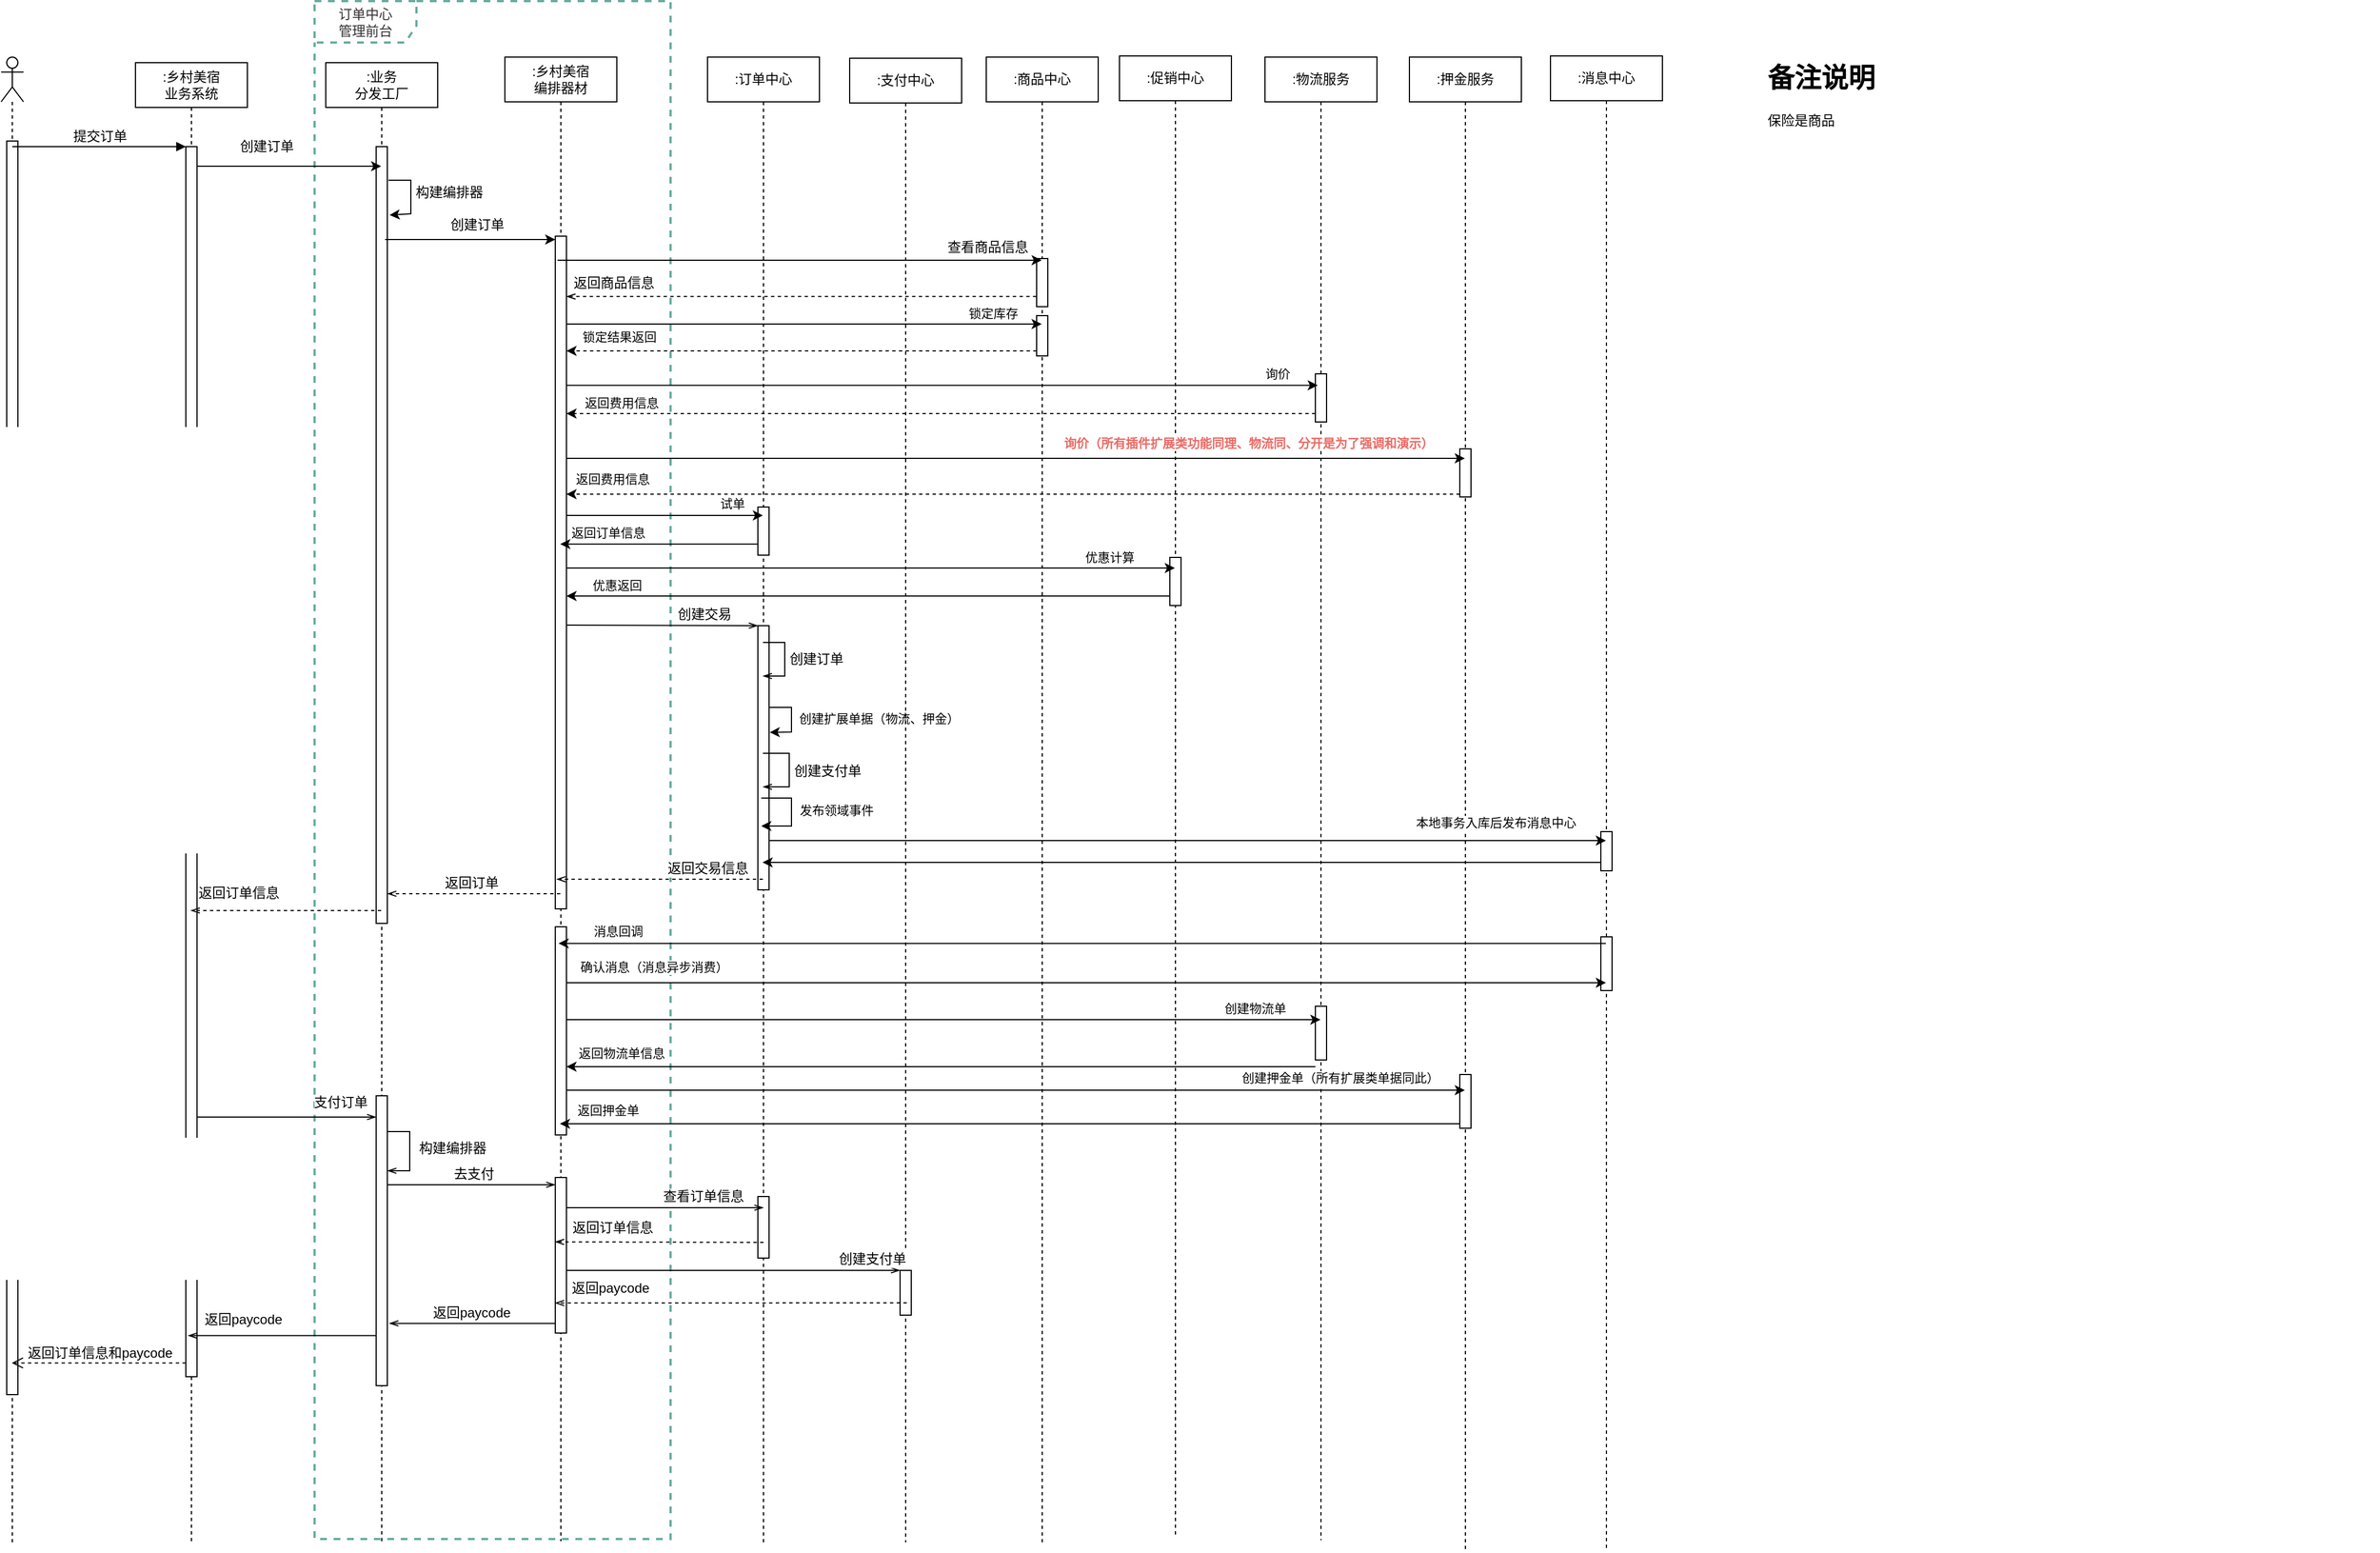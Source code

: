 <mxfile version="13.4.5" type="github" pages="2">
  <diagram id="gAt-9Gm0yhOiKPh7kjHq" name="提交订单">
    <mxGraphModel dx="1472" dy="1305" grid="0" gridSize="10" guides="1" tooltips="1" connect="1" arrows="1" fold="1" page="0" pageScale="1" pageWidth="827" pageHeight="1169" math="0" shadow="0">
      <root>
        <mxCell id="0" />
        <mxCell id="1" parent="0" />
        <mxCell id="vg4i-4gwripDsBsRWcko-1" value="订单中心&lt;br&gt;管理前台" style="shape=umlFrame;whiteSpace=wrap;html=1;labelBackgroundColor=none;fontSize=12;width=91;height=37;fontColor=#333333;swimlaneFillColor=none;strokeWidth=2;dashed=1;strokeColor=#67AB9F;" vertex="1" parent="1">
          <mxGeometry x="320" y="-10" width="318" height="1374" as="geometry" />
        </mxCell>
        <mxCell id="vg4i-4gwripDsBsRWcko-2" value="" style="shape=umlLifeline;participant=umlActor;perimeter=lifelinePerimeter;whiteSpace=wrap;html=1;container=1;collapsible=0;recursiveResize=0;verticalAlign=top;spacingTop=36;outlineConnect=0;labelBackgroundColor=none;fontSize=12;size=40;" vertex="1" parent="1">
          <mxGeometry x="40" y="40" width="20" height="1327" as="geometry" />
        </mxCell>
        <mxCell id="jK4DNSi2ChgV_M22fzrw-1" value="" style="html=1;points=[];perimeter=orthogonalPerimeter;" vertex="1" parent="vg4i-4gwripDsBsRWcko-2">
          <mxGeometry x="5" y="75" width="10" height="1120" as="geometry" />
        </mxCell>
        <mxCell id="vg4i-4gwripDsBsRWcko-3" value=":乡村美宿&lt;br&gt;业务系统" style="shape=umlLifeline;perimeter=lifelinePerimeter;whiteSpace=wrap;html=1;container=1;collapsible=0;recursiveResize=0;outlineConnect=0;labelBackgroundColor=none;fontSize=12;" vertex="1" parent="1">
          <mxGeometry x="160" y="45" width="100" height="1322" as="geometry" />
        </mxCell>
        <mxCell id="vg4i-4gwripDsBsRWcko-4" value="" style="html=1;points=[];perimeter=orthogonalPerimeter;labelBackgroundColor=none;fontSize=12;" vertex="1" parent="vg4i-4gwripDsBsRWcko-3">
          <mxGeometry x="45" y="75" width="10" height="1099" as="geometry" />
        </mxCell>
        <mxCell id="vg4i-4gwripDsBsRWcko-5" value="提交订单" style="html=1;verticalAlign=bottom;endArrow=block;entryX=0;entryY=0;strokeColor=#000000;strokeWidth=1;fontSize=12;" edge="1" parent="1" source="vg4i-4gwripDsBsRWcko-2" target="vg4i-4gwripDsBsRWcko-4">
          <mxGeometry relative="1" as="geometry">
            <mxPoint x="135" y="230" as="sourcePoint" />
          </mxGeometry>
        </mxCell>
        <mxCell id="vg4i-4gwripDsBsRWcko-6" value="返回订单信息和paycode" style="html=1;verticalAlign=bottom;endArrow=open;dashed=1;endSize=8;exitX=0;exitY=0.95;strokeColor=#000000;strokeWidth=1;fontSize=12;" edge="1" parent="1">
          <mxGeometry x="-0.01" relative="1" as="geometry">
            <mxPoint x="49.5" y="1206.7" as="targetPoint" />
            <mxPoint x="205" y="1206.7" as="sourcePoint" />
            <mxPoint as="offset" />
          </mxGeometry>
        </mxCell>
        <mxCell id="vg4i-4gwripDsBsRWcko-7" value=":业务&lt;br&gt;分发工厂" style="shape=umlLifeline;perimeter=lifelinePerimeter;whiteSpace=wrap;html=1;container=1;collapsible=0;recursiveResize=0;outlineConnect=0;labelBackgroundColor=none;fontSize=12;" vertex="1" parent="1">
          <mxGeometry x="330" y="45" width="100" height="1322" as="geometry" />
        </mxCell>
        <mxCell id="vg4i-4gwripDsBsRWcko-8" value="" style="html=1;points=[];perimeter=orthogonalPerimeter;labelBackgroundColor=none;fontSize=12;" vertex="1" parent="vg4i-4gwripDsBsRWcko-7">
          <mxGeometry x="45" y="75" width="10" height="694" as="geometry" />
        </mxCell>
        <mxCell id="vg4i-4gwripDsBsRWcko-9" value="构建编排器" style="edgeStyle=none;rounded=0;orthogonalLoop=1;jettySize=auto;html=1;strokeColor=#000000;strokeWidth=1;fontSize=12;entryX=1.103;entryY=0.175;entryDx=0;entryDy=0;entryPerimeter=0;" edge="1" parent="vg4i-4gwripDsBsRWcko-7">
          <mxGeometry x="-0.42" y="-36" relative="1" as="geometry">
            <mxPoint x="56" y="105" as="sourcePoint" />
            <mxPoint x="57.03" y="136.125" as="targetPoint" />
            <Array as="points">
              <mxPoint x="76" y="105" />
              <mxPoint x="76" y="135" />
            </Array>
            <mxPoint x="70" y="11" as="offset" />
          </mxGeometry>
        </mxCell>
        <mxCell id="vg4i-4gwripDsBsRWcko-10" value="" style="html=1;points=[];perimeter=orthogonalPerimeter;labelBackgroundColor=none;fontSize=12;" vertex="1" parent="vg4i-4gwripDsBsRWcko-7">
          <mxGeometry x="45" y="923" width="10" height="259" as="geometry" />
        </mxCell>
        <mxCell id="vg4i-4gwripDsBsRWcko-11" style="edgeStyle=none;rounded=0;orthogonalLoop=1;jettySize=auto;html=1;endArrow=openThin;endFill=0;strokeColor=#000000;strokeWidth=1;fontSize=12;" edge="1" parent="vg4i-4gwripDsBsRWcko-7">
          <mxGeometry relative="1" as="geometry">
            <mxPoint x="55" y="955" as="sourcePoint" />
            <mxPoint x="55" y="990" as="targetPoint" />
            <Array as="points">
              <mxPoint x="75" y="955" />
              <mxPoint x="75" y="990" />
            </Array>
          </mxGeometry>
        </mxCell>
        <mxCell id="vg4i-4gwripDsBsRWcko-12" value="构建编排器" style="edgeLabel;html=1;align=center;verticalAlign=middle;resizable=0;points=[];fontSize=12;" vertex="1" connectable="0" parent="vg4i-4gwripDsBsRWcko-11">
          <mxGeometry x="-0.107" y="-1" relative="1" as="geometry">
            <mxPoint x="39" y="1.67" as="offset" />
          </mxGeometry>
        </mxCell>
        <mxCell id="vg4i-4gwripDsBsRWcko-13" style="edgeStyle=none;rounded=0;orthogonalLoop=1;jettySize=auto;html=1;strokeColor=#000000;strokeWidth=1;fontSize=12;" edge="1" parent="1" target="vg4i-4gwripDsBsRWcko-7">
          <mxGeometry relative="1" as="geometry">
            <mxPoint x="215" y="137.5" as="sourcePoint" />
            <mxPoint x="392" y="138" as="targetPoint" />
          </mxGeometry>
        </mxCell>
        <mxCell id="vg4i-4gwripDsBsRWcko-14" value="创建订单" style="edgeLabel;html=1;align=center;verticalAlign=middle;resizable=0;points=[];fontSize=12;" vertex="1" connectable="0" parent="vg4i-4gwripDsBsRWcko-13">
          <mxGeometry x="-0.1" relative="1" as="geometry">
            <mxPoint x="-12.37" y="-17.5" as="offset" />
          </mxGeometry>
        </mxCell>
        <mxCell id="vg4i-4gwripDsBsRWcko-15" value=":乡村美宿&lt;br&gt;编排器材" style="shape=umlLifeline;perimeter=lifelinePerimeter;whiteSpace=wrap;html=1;container=1;collapsible=0;recursiveResize=0;outlineConnect=0;labelBackgroundColor=none;fontSize=12;" vertex="1" parent="1">
          <mxGeometry x="490" y="40" width="100" height="1326" as="geometry" />
        </mxCell>
        <mxCell id="vg4i-4gwripDsBsRWcko-16" value="" style="html=1;points=[];perimeter=orthogonalPerimeter;labelBackgroundColor=none;fontSize=12;" vertex="1" parent="vg4i-4gwripDsBsRWcko-15">
          <mxGeometry x="45" y="160" width="10" height="601" as="geometry" />
        </mxCell>
        <mxCell id="vg4i-4gwripDsBsRWcko-17" value="" style="html=1;points=[];perimeter=orthogonalPerimeter;labelBackgroundColor=none;fontSize=12;" vertex="1" parent="vg4i-4gwripDsBsRWcko-15">
          <mxGeometry x="45" y="1001" width="10" height="139" as="geometry" />
        </mxCell>
        <mxCell id="CdKLxBeLla3y-J0h16OE-45" value="" style="html=1;points=[];perimeter=orthogonalPerimeter;" vertex="1" parent="vg4i-4gwripDsBsRWcko-15">
          <mxGeometry x="45" y="777" width="10" height="186" as="geometry" />
        </mxCell>
        <mxCell id="vg4i-4gwripDsBsRWcko-18" style="edgeStyle=none;rounded=0;orthogonalLoop=1;jettySize=auto;html=1;strokeColor=#000000;strokeWidth=1;fontSize=12;" edge="1" parent="1" target="vg4i-4gwripDsBsRWcko-16">
          <mxGeometry relative="1" as="geometry">
            <mxPoint x="383" y="203" as="sourcePoint" />
            <mxPoint x="603.43" y="202.8" as="targetPoint" />
          </mxGeometry>
        </mxCell>
        <mxCell id="vg4i-4gwripDsBsRWcko-19" value="创建订单" style="edgeLabel;html=1;align=center;verticalAlign=middle;resizable=0;points=[];fontSize=12;" vertex="1" connectable="0" parent="vg4i-4gwripDsBsRWcko-18">
          <mxGeometry x="0.08" y="3" relative="1" as="geometry">
            <mxPoint y="-9.8" as="offset" />
          </mxGeometry>
        </mxCell>
        <mxCell id="vg4i-4gwripDsBsRWcko-20" value=":商品中心" style="shape=umlLifeline;perimeter=lifelinePerimeter;whiteSpace=wrap;html=1;container=1;collapsible=0;recursiveResize=0;outlineConnect=0;labelBackgroundColor=none;fontSize=12;" vertex="1" parent="1">
          <mxGeometry x="920" y="40" width="100" height="1329" as="geometry" />
        </mxCell>
        <mxCell id="vg4i-4gwripDsBsRWcko-21" value="" style="html=1;points=[];perimeter=orthogonalPerimeter;labelBackgroundColor=none;fontSize=12;" vertex="1" parent="vg4i-4gwripDsBsRWcko-20">
          <mxGeometry x="45" y="180" width="10" height="43" as="geometry" />
        </mxCell>
        <mxCell id="CdKLxBeLla3y-J0h16OE-15" value="" style="html=1;points=[];perimeter=orthogonalPerimeter;labelBackgroundColor=none;fontSize=12;" vertex="1" parent="vg4i-4gwripDsBsRWcko-20">
          <mxGeometry x="45" y="231" width="10" height="36" as="geometry" />
        </mxCell>
        <mxCell id="vg4i-4gwripDsBsRWcko-22" style="edgeStyle=none;rounded=0;orthogonalLoop=1;jettySize=auto;html=1;strokeColor=#000000;strokeWidth=1;fontSize=12;exitX=0.2;exitY=0.087;exitDx=0;exitDy=0;exitPerimeter=0;" edge="1" parent="1">
          <mxGeometry relative="1" as="geometry">
            <mxPoint x="537.0" y="221.499" as="sourcePoint" />
            <mxPoint x="969.5" y="221.499" as="targetPoint" />
          </mxGeometry>
        </mxCell>
        <mxCell id="vg4i-4gwripDsBsRWcko-23" value="查看商品信息" style="edgeLabel;html=1;align=center;verticalAlign=middle;resizable=0;points=[];fontSize=12;" vertex="1" connectable="0" parent="vg4i-4gwripDsBsRWcko-22">
          <mxGeometry x="-0.018" y="1" relative="1" as="geometry">
            <mxPoint x="171.0" y="-11" as="offset" />
          </mxGeometry>
        </mxCell>
        <mxCell id="vg4i-4gwripDsBsRWcko-24" style="edgeStyle=none;rounded=0;orthogonalLoop=1;jettySize=auto;html=1;strokeColor=#000000;strokeWidth=1;fontSize=12;endArrow=openThin;endFill=0;dashed=1;exitX=-0.027;exitY=0.789;exitDx=0;exitDy=0;exitPerimeter=0;" edge="1" parent="1" source="vg4i-4gwripDsBsRWcko-21" target="vg4i-4gwripDsBsRWcko-16">
          <mxGeometry relative="1" as="geometry">
            <mxPoint x="1021" y="250" as="sourcePoint" />
            <mxPoint x="599.667" y="255.0" as="targetPoint" />
          </mxGeometry>
        </mxCell>
        <mxCell id="vg4i-4gwripDsBsRWcko-25" value="返回商品信息" style="edgeLabel;html=1;align=center;verticalAlign=middle;resizable=0;points=[];fontSize=12;" vertex="1" connectable="0" parent="vg4i-4gwripDsBsRWcko-24">
          <mxGeometry x="-0.303" y="-1" relative="1" as="geometry">
            <mxPoint x="-231.06" y="-11.43" as="offset" />
          </mxGeometry>
        </mxCell>
        <mxCell id="vg4i-4gwripDsBsRWcko-26" value=":订单中心" style="shape=umlLifeline;perimeter=lifelinePerimeter;whiteSpace=wrap;html=1;container=1;collapsible=0;recursiveResize=0;outlineConnect=0;labelBackgroundColor=none;fontSize=12;" vertex="1" parent="1">
          <mxGeometry x="671" y="40" width="100" height="1329" as="geometry" />
        </mxCell>
        <mxCell id="vg4i-4gwripDsBsRWcko-27" value="" style="html=1;points=[];perimeter=orthogonalPerimeter;labelBackgroundColor=none;fontSize=12;" vertex="1" parent="vg4i-4gwripDsBsRWcko-26">
          <mxGeometry x="45" y="508" width="10" height="236" as="geometry" />
        </mxCell>
        <mxCell id="vg4i-4gwripDsBsRWcko-28" value="" style="html=1;points=[];perimeter=orthogonalPerimeter;labelBackgroundColor=none;fontSize=12;" vertex="1" parent="vg4i-4gwripDsBsRWcko-26">
          <mxGeometry x="45" y="1018" width="10" height="55" as="geometry" />
        </mxCell>
        <mxCell id="CdKLxBeLla3y-J0h16OE-3" value="" style="html=1;points=[];perimeter=orthogonalPerimeter;labelBackgroundColor=none;fontSize=12;" vertex="1" parent="vg4i-4gwripDsBsRWcko-26">
          <mxGeometry x="45" y="402" width="10" height="43" as="geometry" />
        </mxCell>
        <mxCell id="CdKLxBeLla3y-J0h16OE-30" style="edgeStyle=none;rounded=0;orthogonalLoop=1;jettySize=auto;html=1;entryX=1.056;entryY=0.474;entryDx=0;entryDy=0;entryPerimeter=0;" edge="1" parent="vg4i-4gwripDsBsRWcko-26">
          <mxGeometry relative="1" as="geometry">
            <mxPoint x="55" y="581" as="sourcePoint" />
            <mxPoint x="55.56" y="603.28" as="targetPoint" />
            <Array as="points">
              <mxPoint x="75" y="581" />
              <mxPoint x="75" y="603" />
            </Array>
          </mxGeometry>
        </mxCell>
        <mxCell id="CdKLxBeLla3y-J0h16OE-31" value="创建扩展单据（物流、押金）" style="edgeLabel;html=1;align=center;verticalAlign=middle;resizable=0;points=[];" vertex="1" connectable="0" parent="CdKLxBeLla3y-J0h16OE-30">
          <mxGeometry x="-0.467" y="-12" relative="1" as="geometry">
            <mxPoint x="81" y="-2" as="offset" />
          </mxGeometry>
        </mxCell>
        <mxCell id="CdKLxBeLla3y-J0h16OE-37" style="edgeStyle=none;rounded=0;orthogonalLoop=1;jettySize=auto;html=1;" edge="1" parent="vg4i-4gwripDsBsRWcko-26">
          <mxGeometry relative="1" as="geometry">
            <mxPoint x="48" y="662" as="sourcePoint" />
            <mxPoint x="48" y="687" as="targetPoint" />
            <Array as="points">
              <mxPoint x="75" y="662" />
              <mxPoint x="75" y="687" />
            </Array>
          </mxGeometry>
        </mxCell>
        <mxCell id="CdKLxBeLla3y-J0h16OE-38" value="发布领域事件" style="edgeLabel;html=1;align=center;verticalAlign=middle;resizable=0;points=[];" vertex="1" connectable="0" parent="CdKLxBeLla3y-J0h16OE-37">
          <mxGeometry x="-0.317" y="-11" relative="1" as="geometry">
            <mxPoint x="51" y="10.33" as="offset" />
          </mxGeometry>
        </mxCell>
        <mxCell id="vg4i-4gwripDsBsRWcko-29" style="edgeStyle=none;rounded=0;orthogonalLoop=1;jettySize=auto;html=1;endArrow=openThin;endFill=0;strokeColor=#000000;strokeWidth=1;fontSize=12;exitX=1.046;exitY=0.344;exitDx=0;exitDy=0;exitPerimeter=0;" edge="1" parent="1" target="vg4i-4gwripDsBsRWcko-27">
          <mxGeometry relative="1" as="geometry">
            <mxPoint x="545.46" y="547.44" as="sourcePoint" />
            <mxPoint x="722" y="558" as="targetPoint" />
          </mxGeometry>
        </mxCell>
        <mxCell id="vg4i-4gwripDsBsRWcko-30" value="创建交易" style="edgeLabel;html=1;align=center;verticalAlign=middle;resizable=0;points=[];fontSize=12;" vertex="1" connectable="0" parent="vg4i-4gwripDsBsRWcko-29">
          <mxGeometry x="0.43" relative="1" as="geometry">
            <mxPoint y="-10.44" as="offset" />
          </mxGeometry>
        </mxCell>
        <mxCell id="vg4i-4gwripDsBsRWcko-31" style="edgeStyle=none;rounded=0;orthogonalLoop=1;jettySize=auto;html=1;endArrow=openThin;endFill=0;strokeColor=#000000;strokeWidth=1;fontSize=12;" edge="1" parent="1">
          <mxGeometry relative="1" as="geometry">
            <mxPoint x="720.5" y="563" as="sourcePoint" />
            <mxPoint x="720.5" y="593" as="targetPoint" />
            <Array as="points">
              <mxPoint x="740" y="563" />
              <mxPoint x="740" y="593" />
            </Array>
          </mxGeometry>
        </mxCell>
        <mxCell id="vg4i-4gwripDsBsRWcko-32" value="创建订单" style="edgeLabel;html=1;align=center;verticalAlign=middle;resizable=0;points=[];fontSize=12;" vertex="1" connectable="0" parent="vg4i-4gwripDsBsRWcko-31">
          <mxGeometry x="-0.393" y="2" relative="1" as="geometry">
            <mxPoint x="26.0" y="13.5" as="offset" />
          </mxGeometry>
        </mxCell>
        <mxCell id="vg4i-4gwripDsBsRWcko-33" style="edgeStyle=none;rounded=0;orthogonalLoop=1;jettySize=auto;html=1;endArrow=openThin;endFill=0;strokeColor=#000000;strokeWidth=1;fontSize=12;" edge="1" parent="1">
          <mxGeometry relative="1" as="geometry">
            <mxPoint x="720.5" y="662" as="sourcePoint" />
            <mxPoint x="720.5" y="692" as="targetPoint" />
            <Array as="points">
              <mxPoint x="744" y="662" />
              <mxPoint x="744" y="692" />
            </Array>
          </mxGeometry>
        </mxCell>
        <mxCell id="vg4i-4gwripDsBsRWcko-34" value="创建支付单" style="edgeLabel;html=1;align=center;verticalAlign=middle;resizable=0;points=[];fontSize=12;" vertex="1" connectable="0" parent="vg4i-4gwripDsBsRWcko-33">
          <mxGeometry x="-0.393" y="2" relative="1" as="geometry">
            <mxPoint x="32" y="15.83" as="offset" />
          </mxGeometry>
        </mxCell>
        <mxCell id="vg4i-4gwripDsBsRWcko-35" style="edgeStyle=none;rounded=0;orthogonalLoop=1;jettySize=auto;html=1;endArrow=openThin;endFill=0;strokeColor=#000000;strokeWidth=1;fontSize=12;dashed=1;entryX=0.122;entryY=0.829;entryDx=0;entryDy=0;entryPerimeter=0;" edge="1" parent="1">
          <mxGeometry relative="1" as="geometry">
            <mxPoint x="720.5" y="774.54" as="sourcePoint" />
            <mxPoint x="536.22" y="774.54" as="targetPoint" />
          </mxGeometry>
        </mxCell>
        <mxCell id="vg4i-4gwripDsBsRWcko-36" value="返回交易信息" style="edgeLabel;html=1;align=center;verticalAlign=middle;resizable=0;points=[];fontSize=12;" vertex="1" connectable="0" parent="vg4i-4gwripDsBsRWcko-35">
          <mxGeometry x="-0.458" y="-1" relative="1" as="geometry">
            <mxPoint y="-9" as="offset" />
          </mxGeometry>
        </mxCell>
        <mxCell id="vg4i-4gwripDsBsRWcko-37" style="edgeStyle=none;rounded=0;orthogonalLoop=1;jettySize=auto;html=1;dashed=1;endArrow=openThin;endFill=0;strokeColor=#000000;strokeWidth=1;fontSize=12;" edge="1" parent="1">
          <mxGeometry relative="1" as="geometry">
            <mxPoint x="539.5" y="787.5" as="sourcePoint" />
            <mxPoint x="385" y="787.5" as="targetPoint" />
          </mxGeometry>
        </mxCell>
        <mxCell id="vg4i-4gwripDsBsRWcko-38" value="返回订单" style="edgeLabel;html=1;align=center;verticalAlign=middle;resizable=0;points=[];fontSize=12;" vertex="1" connectable="0" parent="vg4i-4gwripDsBsRWcko-37">
          <mxGeometry x="-0.145" y="-2" relative="1" as="geometry">
            <mxPoint x="-13.46" y="-8" as="offset" />
          </mxGeometry>
        </mxCell>
        <mxCell id="vg4i-4gwripDsBsRWcko-39" style="edgeStyle=none;rounded=0;orthogonalLoop=1;jettySize=auto;html=1;dashed=1;endArrow=openThin;endFill=0;strokeColor=#000000;strokeWidth=1;fontSize=12;" edge="1" parent="1">
          <mxGeometry relative="1" as="geometry">
            <mxPoint x="379.5" y="802.5" as="sourcePoint" />
            <mxPoint x="209.447" y="802.5" as="targetPoint" />
          </mxGeometry>
        </mxCell>
        <mxCell id="vg4i-4gwripDsBsRWcko-40" value="返回订单信息" style="edgeLabel;html=1;align=center;verticalAlign=middle;resizable=0;points=[];fontSize=12;" vertex="1" connectable="0" parent="vg4i-4gwripDsBsRWcko-39">
          <mxGeometry x="0.022" y="-1" relative="1" as="geometry">
            <mxPoint x="-41" y="-14.5" as="offset" />
          </mxGeometry>
        </mxCell>
        <mxCell id="vg4i-4gwripDsBsRWcko-41" style="edgeStyle=none;rounded=0;orthogonalLoop=1;jettySize=auto;html=1;endArrow=openThin;endFill=0;strokeColor=#000000;strokeWidth=1;fontSize=12;" edge="1" parent="1" target="vg4i-4gwripDsBsRWcko-10">
          <mxGeometry relative="1" as="geometry">
            <mxPoint x="215" y="987.0" as="sourcePoint" />
            <mxPoint x="410" y="987" as="targetPoint" />
          </mxGeometry>
        </mxCell>
        <mxCell id="vg4i-4gwripDsBsRWcko-42" value="支付订单" style="edgeLabel;html=1;align=center;verticalAlign=middle;resizable=0;points=[];fontSize=12;" vertex="1" connectable="0" parent="vg4i-4gwripDsBsRWcko-41">
          <mxGeometry x="-0.17" y="3" relative="1" as="geometry">
            <mxPoint x="61.33" y="-10" as="offset" />
          </mxGeometry>
        </mxCell>
        <mxCell id="vg4i-4gwripDsBsRWcko-43" value="去支付" style="edgeStyle=none;rounded=0;orthogonalLoop=1;jettySize=auto;html=1;endArrow=openThin;endFill=0;strokeColor=#000000;strokeWidth=1;fontSize=12;" edge="1" parent="1">
          <mxGeometry x="0.028" y="10" relative="1" as="geometry">
            <mxPoint x="385" y="1047.5" as="sourcePoint" />
            <mxPoint x="535" y="1047.5" as="targetPoint" />
            <mxPoint as="offset" />
          </mxGeometry>
        </mxCell>
        <mxCell id="vg4i-4gwripDsBsRWcko-44" style="edgeStyle=none;rounded=0;orthogonalLoop=1;jettySize=auto;html=1;endArrow=openThin;endFill=0;strokeColor=#000000;strokeWidth=1;fontSize=12;" edge="1" parent="1" source="vg4i-4gwripDsBsRWcko-17">
          <mxGeometry relative="1" as="geometry">
            <mxPoint x="615" y="1068.04" as="sourcePoint" />
            <mxPoint x="721" y="1068" as="targetPoint" />
          </mxGeometry>
        </mxCell>
        <mxCell id="vg4i-4gwripDsBsRWcko-45" value="查看订单信息" style="edgeLabel;html=1;align=center;verticalAlign=middle;resizable=0;points=[];fontSize=12;" vertex="1" connectable="0" parent="vg4i-4gwripDsBsRWcko-44">
          <mxGeometry x="0.142" y="1" relative="1" as="geometry">
            <mxPoint x="21" y="-9" as="offset" />
          </mxGeometry>
        </mxCell>
        <mxCell id="vg4i-4gwripDsBsRWcko-46" style="edgeStyle=none;rounded=0;orthogonalLoop=1;jettySize=auto;html=1;endArrow=openThin;endFill=0;strokeColor=#000000;strokeWidth=1;fontSize=12;dashed=1;entryX=-0.02;entryY=0.414;entryDx=0;entryDy=0;entryPerimeter=0;" edge="1" parent="1" target="vg4i-4gwripDsBsRWcko-17">
          <mxGeometry relative="1" as="geometry">
            <mxPoint x="721" y="1099" as="sourcePoint" />
            <mxPoint x="615" y="1095.5" as="targetPoint" />
          </mxGeometry>
        </mxCell>
        <mxCell id="vg4i-4gwripDsBsRWcko-47" value="返回订单信息" style="edgeLabel;html=1;align=center;verticalAlign=middle;resizable=0;points=[];fontSize=12;" vertex="1" connectable="0" parent="vg4i-4gwripDsBsRWcko-46">
          <mxGeometry x="-0.423" y="-3" relative="1" as="geometry">
            <mxPoint x="-81.67" y="-10.37" as="offset" />
          </mxGeometry>
        </mxCell>
        <mxCell id="vg4i-4gwripDsBsRWcko-48" value=":支付中心" style="shape=umlLifeline;perimeter=lifelinePerimeter;whiteSpace=wrap;html=1;container=1;collapsible=0;recursiveResize=0;outlineConnect=0;labelBackgroundColor=none;fontSize=12;" vertex="1" parent="1">
          <mxGeometry x="798" y="41" width="100" height="1326" as="geometry" />
        </mxCell>
        <mxCell id="vg4i-4gwripDsBsRWcko-49" value="" style="html=1;points=[];perimeter=orthogonalPerimeter;labelBackgroundColor=none;fontSize=12;" vertex="1" parent="vg4i-4gwripDsBsRWcko-48">
          <mxGeometry x="45" y="1083" width="10" height="40" as="geometry" />
        </mxCell>
        <mxCell id="vg4i-4gwripDsBsRWcko-50" style="edgeStyle=none;rounded=0;orthogonalLoop=1;jettySize=auto;html=1;endArrow=openThin;endFill=0;strokeColor=#000000;strokeWidth=1;fontSize=12;" edge="1" parent="1" source="vg4i-4gwripDsBsRWcko-17" target="vg4i-4gwripDsBsRWcko-49">
          <mxGeometry relative="1" as="geometry">
            <mxPoint x="615" y="1123.64" as="sourcePoint" />
            <mxPoint x="1211.91" y="1123.64" as="targetPoint" />
          </mxGeometry>
        </mxCell>
        <mxCell id="vg4i-4gwripDsBsRWcko-51" value="创建支付单" style="edgeLabel;html=1;align=center;verticalAlign=middle;resizable=0;points=[];fontSize=12;" vertex="1" connectable="0" parent="vg4i-4gwripDsBsRWcko-50">
          <mxGeometry x="0.799" relative="1" as="geometry">
            <mxPoint x="5" y="-10.5" as="offset" />
          </mxGeometry>
        </mxCell>
        <mxCell id="vg4i-4gwripDsBsRWcko-52" style="edgeStyle=none;rounded=0;orthogonalLoop=1;jettySize=auto;html=1;dashed=1;endArrow=openThin;endFill=0;strokeColor=#000000;strokeWidth=1;fontSize=12;entryX=-0.02;entryY=0.807;entryDx=0;entryDy=0;entryPerimeter=0;" edge="1" parent="1" target="vg4i-4gwripDsBsRWcko-17">
          <mxGeometry relative="1" as="geometry">
            <mxPoint x="849" y="1153" as="sourcePoint" />
            <mxPoint x="616" y="1151" as="targetPoint" />
          </mxGeometry>
        </mxCell>
        <mxCell id="vg4i-4gwripDsBsRWcko-53" value="返回paycode" style="edgeLabel;html=1;align=center;verticalAlign=middle;resizable=0;points=[];fontSize=12;" vertex="1" connectable="0" parent="vg4i-4gwripDsBsRWcko-52">
          <mxGeometry x="-0.741" relative="1" as="geometry">
            <mxPoint x="-224.67" y="-13.02" as="offset" />
          </mxGeometry>
        </mxCell>
        <mxCell id="vg4i-4gwripDsBsRWcko-54" value="返回paycode" style="edgeStyle=none;rounded=0;orthogonalLoop=1;jettySize=auto;html=1;entryX=1.173;entryY=0.785;entryDx=0;entryDy=0;entryPerimeter=0;endArrow=openThin;endFill=0;strokeColor=#000000;strokeWidth=1;fontSize=12;" edge="1" parent="1" source="vg4i-4gwripDsBsRWcko-17" target="vg4i-4gwripDsBsRWcko-10">
          <mxGeometry x="0.009" y="-9" relative="1" as="geometry">
            <mxPoint as="offset" />
          </mxGeometry>
        </mxCell>
        <mxCell id="vg4i-4gwripDsBsRWcko-55" style="edgeStyle=none;rounded=0;orthogonalLoop=1;jettySize=auto;html=1;entryX=0.201;entryY=0.845;entryDx=0;entryDy=0;entryPerimeter=0;endArrow=openThin;endFill=0;strokeColor=#000000;strokeWidth=1;fontSize=12;" edge="1" parent="1">
          <mxGeometry relative="1" as="geometry">
            <mxPoint x="375" y="1182.27" as="sourcePoint" />
            <mxPoint x="207.01" y="1182.27" as="targetPoint" />
          </mxGeometry>
        </mxCell>
        <mxCell id="vg4i-4gwripDsBsRWcko-56" value="返回paycode" style="edgeLabel;html=1;align=center;verticalAlign=middle;resizable=0;points=[];fontSize=12;" vertex="1" connectable="0" parent="vg4i-4gwripDsBsRWcko-55">
          <mxGeometry x="0.505" y="-2" relative="1" as="geometry">
            <mxPoint x="7" y="-12.27" as="offset" />
          </mxGeometry>
        </mxCell>
        <mxCell id="CdKLxBeLla3y-J0h16OE-1" value=":促销中心" style="shape=umlLifeline;perimeter=lifelinePerimeter;whiteSpace=wrap;html=1;container=1;collapsible=0;recursiveResize=0;outlineConnect=0;labelBackgroundColor=none;fontSize=12;" vertex="1" parent="1">
          <mxGeometry x="1039" y="39" width="100" height="1322" as="geometry" />
        </mxCell>
        <mxCell id="CdKLxBeLla3y-J0h16OE-2" value="" style="html=1;points=[];perimeter=orthogonalPerimeter;labelBackgroundColor=none;fontSize=12;" vertex="1" parent="CdKLxBeLla3y-J0h16OE-1">
          <mxGeometry x="45" y="448" width="10" height="43" as="geometry" />
        </mxCell>
        <mxCell id="CdKLxBeLla3y-J0h16OE-4" style="edgeStyle=none;rounded=0;orthogonalLoop=1;jettySize=auto;html=1;" edge="1" parent="1">
          <mxGeometry relative="1" as="geometry">
            <mxPoint x="545" y="449.5" as="sourcePoint" />
            <mxPoint x="720.5" y="449.5" as="targetPoint" />
          </mxGeometry>
        </mxCell>
        <mxCell id="CdKLxBeLla3y-J0h16OE-6" value="试单" style="edgeLabel;html=1;align=center;verticalAlign=middle;resizable=0;points=[];" vertex="1" connectable="0" parent="CdKLxBeLla3y-J0h16OE-4">
          <mxGeometry x="0.099" y="3" relative="1" as="geometry">
            <mxPoint x="51" y="-7.5" as="offset" />
          </mxGeometry>
        </mxCell>
        <mxCell id="CdKLxBeLla3y-J0h16OE-5" style="edgeStyle=none;rounded=0;orthogonalLoop=1;jettySize=auto;html=1;entryX=0.446;entryY=0.306;entryDx=0;entryDy=0;entryPerimeter=0;" edge="1" parent="1">
          <mxGeometry relative="1" as="geometry">
            <mxPoint x="716" y="475.122" as="sourcePoint" />
            <mxPoint x="539.46" y="475.122" as="targetPoint" />
          </mxGeometry>
        </mxCell>
        <mxCell id="CdKLxBeLla3y-J0h16OE-7" value="返回订单信息" style="edgeLabel;html=1;align=center;verticalAlign=middle;resizable=0;points=[];" vertex="1" connectable="0" parent="CdKLxBeLla3y-J0h16OE-5">
          <mxGeometry x="0.513" y="-1" relative="1" as="geometry">
            <mxPoint x="-1" y="-9.12" as="offset" />
          </mxGeometry>
        </mxCell>
        <mxCell id="CdKLxBeLla3y-J0h16OE-8" style="edgeStyle=none;rounded=0;orthogonalLoop=1;jettySize=auto;html=1;" edge="1" parent="1">
          <mxGeometry relative="1" as="geometry">
            <mxPoint x="545" y="496.5" as="sourcePoint" />
            <mxPoint x="1088.5" y="496.5" as="targetPoint" />
          </mxGeometry>
        </mxCell>
        <mxCell id="CdKLxBeLla3y-J0h16OE-9" value="优惠计算" style="edgeLabel;html=1;align=center;verticalAlign=middle;resizable=0;points=[];" vertex="1" connectable="0" parent="CdKLxBeLla3y-J0h16OE-8">
          <mxGeometry x="0.677" y="3" relative="1" as="geometry">
            <mxPoint x="29" y="-6.5" as="offset" />
          </mxGeometry>
        </mxCell>
        <mxCell id="CdKLxBeLla3y-J0h16OE-10" style="edgeStyle=none;rounded=0;orthogonalLoop=1;jettySize=auto;html=1;" edge="1" parent="1">
          <mxGeometry relative="1" as="geometry">
            <mxPoint x="1084" y="521.5" as="sourcePoint" />
            <mxPoint x="545" y="521.5" as="targetPoint" />
          </mxGeometry>
        </mxCell>
        <mxCell id="CdKLxBeLla3y-J0h16OE-11" value="优惠返回" style="edgeLabel;html=1;align=center;verticalAlign=middle;resizable=0;points=[];" vertex="1" connectable="0" parent="CdKLxBeLla3y-J0h16OE-10">
          <mxGeometry x="0.829" y="-3" relative="1" as="geometry">
            <mxPoint x="-1" y="-7" as="offset" />
          </mxGeometry>
        </mxCell>
        <mxCell id="CdKLxBeLla3y-J0h16OE-16" style="edgeStyle=none;rounded=0;orthogonalLoop=1;jettySize=auto;html=1;" edge="1" parent="1">
          <mxGeometry relative="1" as="geometry">
            <mxPoint x="545" y="278.5" as="sourcePoint" />
            <mxPoint x="969.5" y="278.5" as="targetPoint" />
          </mxGeometry>
        </mxCell>
        <mxCell id="CdKLxBeLla3y-J0h16OE-17" value="锁定库存" style="edgeLabel;html=1;align=center;verticalAlign=middle;resizable=0;points=[];" vertex="1" connectable="0" parent="CdKLxBeLla3y-J0h16OE-16">
          <mxGeometry x="0.786" y="2" relative="1" as="geometry">
            <mxPoint x="2.14" y="-7.5" as="offset" />
          </mxGeometry>
        </mxCell>
        <mxCell id="CdKLxBeLla3y-J0h16OE-18" style="edgeStyle=none;rounded=0;orthogonalLoop=1;jettySize=auto;html=1;dashed=1;" edge="1" parent="1">
          <mxGeometry relative="1" as="geometry">
            <mxPoint x="965" y="302.5" as="sourcePoint" />
            <mxPoint x="545" y="302.5" as="targetPoint" />
          </mxGeometry>
        </mxCell>
        <mxCell id="CdKLxBeLla3y-J0h16OE-19" value="锁定结果返回" style="edgeLabel;html=1;align=center;verticalAlign=middle;resizable=0;points=[];" vertex="1" connectable="0" parent="CdKLxBeLla3y-J0h16OE-18">
          <mxGeometry x="0.868" y="-2" relative="1" as="geometry">
            <mxPoint x="19.57" y="-10.5" as="offset" />
          </mxGeometry>
        </mxCell>
        <mxCell id="CdKLxBeLla3y-J0h16OE-20" value=":物流服务" style="shape=umlLifeline;perimeter=lifelinePerimeter;whiteSpace=wrap;html=1;container=1;collapsible=0;recursiveResize=0;outlineConnect=0;labelBackgroundColor=none;fontSize=12;" vertex="1" parent="1">
          <mxGeometry x="1169" y="40" width="100" height="1325" as="geometry" />
        </mxCell>
        <mxCell id="CdKLxBeLla3y-J0h16OE-21" value="" style="html=1;points=[];perimeter=orthogonalPerimeter;labelBackgroundColor=none;fontSize=12;" vertex="1" parent="CdKLxBeLla3y-J0h16OE-20">
          <mxGeometry x="45" y="283" width="10" height="43" as="geometry" />
        </mxCell>
        <mxCell id="CdKLxBeLla3y-J0h16OE-50" value="" style="html=1;points=[];perimeter=orthogonalPerimeter;labelBackgroundColor=none;fontSize=12;" vertex="1" parent="CdKLxBeLla3y-J0h16OE-20">
          <mxGeometry x="45" y="848" width="10" height="48" as="geometry" />
        </mxCell>
        <mxCell id="CdKLxBeLla3y-J0h16OE-22" value=":押金服务" style="shape=umlLifeline;perimeter=lifelinePerimeter;whiteSpace=wrap;html=1;container=1;collapsible=0;recursiveResize=0;outlineConnect=0;labelBackgroundColor=none;fontSize=12;" vertex="1" parent="1">
          <mxGeometry x="1298" y="40" width="100" height="1335" as="geometry" />
        </mxCell>
        <mxCell id="CdKLxBeLla3y-J0h16OE-23" value="" style="html=1;points=[];perimeter=orthogonalPerimeter;labelBackgroundColor=none;fontSize=12;" vertex="1" parent="CdKLxBeLla3y-J0h16OE-22">
          <mxGeometry x="45" y="350" width="10" height="43" as="geometry" />
        </mxCell>
        <mxCell id="CdKLxBeLla3y-J0h16OE-58" value="" style="html=1;points=[];perimeter=orthogonalPerimeter;labelBackgroundColor=none;fontSize=12;" vertex="1" parent="CdKLxBeLla3y-J0h16OE-22">
          <mxGeometry x="45" y="909" width="10" height="48" as="geometry" />
        </mxCell>
        <mxCell id="CdKLxBeLla3y-J0h16OE-24" value="&lt;h1&gt;备注说明&lt;/h1&gt;&lt;p&gt;保险是商品&lt;/p&gt;" style="text;html=1;strokeColor=none;fillColor=none;spacing=5;spacingTop=-20;whiteSpace=wrap;overflow=hidden;rounded=0;" vertex="1" parent="1">
          <mxGeometry x="1613" y="39" width="551" height="213" as="geometry" />
        </mxCell>
        <mxCell id="CdKLxBeLla3y-J0h16OE-26" style="edgeStyle=none;rounded=0;orthogonalLoop=1;jettySize=auto;html=1;entryX=0.212;entryY=0.471;entryDx=0;entryDy=0;entryPerimeter=0;" edge="1" parent="1">
          <mxGeometry relative="1" as="geometry">
            <mxPoint x="545" y="333.253" as="sourcePoint" />
            <mxPoint x="1216.12" y="333.253" as="targetPoint" />
          </mxGeometry>
        </mxCell>
        <mxCell id="CdKLxBeLla3y-J0h16OE-28" value="询价" style="edgeLabel;html=1;align=center;verticalAlign=middle;resizable=0;points=[];" vertex="1" connectable="0" parent="CdKLxBeLla3y-J0h16OE-26">
          <mxGeometry x="0.855" y="5" relative="1" as="geometry">
            <mxPoint x="12.33" y="-5.25" as="offset" />
          </mxGeometry>
        </mxCell>
        <mxCell id="CdKLxBeLla3y-J0h16OE-27" style="edgeStyle=none;rounded=0;orthogonalLoop=1;jettySize=auto;html=1;dashed=1;" edge="1" parent="1">
          <mxGeometry relative="1" as="geometry">
            <mxPoint x="1214" y="358.5" as="sourcePoint" />
            <mxPoint x="545" y="358.5" as="targetPoint" />
          </mxGeometry>
        </mxCell>
        <mxCell id="CdKLxBeLla3y-J0h16OE-29" value="返回费用信息" style="edgeLabel;html=1;align=center;verticalAlign=middle;resizable=0;points=[];" vertex="1" connectable="0" parent="CdKLxBeLla3y-J0h16OE-27">
          <mxGeometry x="0.882" y="-2" relative="1" as="geometry">
            <mxPoint x="9.33" y="-7.5" as="offset" />
          </mxGeometry>
        </mxCell>
        <mxCell id="CdKLxBeLla3y-J0h16OE-32" style="edgeStyle=none;rounded=0;orthogonalLoop=1;jettySize=auto;html=1;" edge="1" parent="1">
          <mxGeometry relative="1" as="geometry">
            <mxPoint x="545" y="398.5" as="sourcePoint" />
            <mxPoint x="1347.5" y="398.5" as="targetPoint" />
          </mxGeometry>
        </mxCell>
        <mxCell id="CdKLxBeLla3y-J0h16OE-33" value="&lt;b&gt;&lt;font color=&quot;#ea6b66&quot;&gt;询价（所有插件扩展类功能同理、物流同、分开是为了强调和演示）&lt;/font&gt;&lt;/b&gt;" style="edgeLabel;html=1;align=center;verticalAlign=middle;resizable=0;points=[];" vertex="1" connectable="0" parent="CdKLxBeLla3y-J0h16OE-32">
          <mxGeometry x="0.887" y="6" relative="1" as="geometry">
            <mxPoint x="-148.33" y="-7.5" as="offset" />
          </mxGeometry>
        </mxCell>
        <mxCell id="CdKLxBeLla3y-J0h16OE-34" style="edgeStyle=none;rounded=0;orthogonalLoop=1;jettySize=auto;html=1;dashed=1;" edge="1" parent="1">
          <mxGeometry relative="1" as="geometry">
            <mxPoint x="1343" y="430.5" as="sourcePoint" />
            <mxPoint x="545" y="430.5" as="targetPoint" />
          </mxGeometry>
        </mxCell>
        <mxCell id="CdKLxBeLla3y-J0h16OE-35" value="返回费用信息" style="edgeLabel;html=1;align=center;verticalAlign=middle;resizable=0;points=[];" vertex="1" connectable="0" parent="CdKLxBeLla3y-J0h16OE-34">
          <mxGeometry x="0.917" y="-3" relative="1" as="geometry">
            <mxPoint x="7.33" y="-10.5" as="offset" />
          </mxGeometry>
        </mxCell>
        <mxCell id="CdKLxBeLla3y-J0h16OE-39" value=":消息中心" style="shape=umlLifeline;perimeter=lifelinePerimeter;whiteSpace=wrap;html=1;container=1;collapsible=0;recursiveResize=0;outlineConnect=0;labelBackgroundColor=none;fontSize=12;" vertex="1" parent="1">
          <mxGeometry x="1424" y="39" width="100" height="1334" as="geometry" />
        </mxCell>
        <mxCell id="CdKLxBeLla3y-J0h16OE-40" value="" style="html=1;points=[];perimeter=orthogonalPerimeter;labelBackgroundColor=none;fontSize=12;" vertex="1" parent="CdKLxBeLla3y-J0h16OE-39">
          <mxGeometry x="45" y="693" width="10" height="35" as="geometry" />
        </mxCell>
        <mxCell id="CdKLxBeLla3y-J0h16OE-44" value="" style="html=1;points=[];perimeter=orthogonalPerimeter;labelBackgroundColor=none;fontSize=12;" vertex="1" parent="CdKLxBeLla3y-J0h16OE-39">
          <mxGeometry x="45" y="787" width="10" height="48" as="geometry" />
        </mxCell>
        <mxCell id="CdKLxBeLla3y-J0h16OE-41" style="edgeStyle=none;rounded=0;orthogonalLoop=1;jettySize=auto;html=1;" edge="1" parent="1">
          <mxGeometry relative="1" as="geometry">
            <mxPoint x="726" y="740" as="sourcePoint" />
            <mxPoint x="1473.5" y="740" as="targetPoint" />
          </mxGeometry>
        </mxCell>
        <mxCell id="CdKLxBeLla3y-J0h16OE-42" value="本地事务入库后发布消息中心" style="edgeLabel;html=1;align=center;verticalAlign=middle;resizable=0;points=[];" vertex="1" connectable="0" parent="CdKLxBeLla3y-J0h16OE-41">
          <mxGeometry x="0.721" y="3" relative="1" as="geometry">
            <mxPoint x="5.33" y="-13" as="offset" />
          </mxGeometry>
        </mxCell>
        <mxCell id="CdKLxBeLla3y-J0h16OE-43" style="edgeStyle=none;rounded=0;orthogonalLoop=1;jettySize=auto;html=1;" edge="1" parent="1">
          <mxGeometry relative="1" as="geometry">
            <mxPoint x="1469" y="759.5" as="sourcePoint" />
            <mxPoint x="720.167" y="759.5" as="targetPoint" />
          </mxGeometry>
        </mxCell>
        <mxCell id="CdKLxBeLla3y-J0h16OE-46" style="edgeStyle=none;rounded=0;orthogonalLoop=1;jettySize=auto;html=1;" edge="1" parent="1" source="CdKLxBeLla3y-J0h16OE-39">
          <mxGeometry relative="1" as="geometry">
            <mxPoint x="1462" y="831.83" as="sourcePoint" />
            <mxPoint x="538" y="831.83" as="targetPoint" />
          </mxGeometry>
        </mxCell>
        <mxCell id="CdKLxBeLla3y-J0h16OE-47" value="消息回调" style="edgeLabel;html=1;align=center;verticalAlign=middle;resizable=0;points=[];" vertex="1" connectable="0" parent="CdKLxBeLla3y-J0h16OE-46">
          <mxGeometry x="0.879" y="-4" relative="1" as="geometry">
            <mxPoint x="-4" y="-6.83" as="offset" />
          </mxGeometry>
        </mxCell>
        <mxCell id="CdKLxBeLla3y-J0h16OE-48" style="edgeStyle=none;rounded=0;orthogonalLoop=1;jettySize=auto;html=1;" edge="1" parent="1">
          <mxGeometry relative="1" as="geometry">
            <mxPoint x="545" y="867" as="sourcePoint" />
            <mxPoint x="1473.5" y="867" as="targetPoint" />
          </mxGeometry>
        </mxCell>
        <mxCell id="CdKLxBeLla3y-J0h16OE-49" value="确认消息（消息异步消费）" style="edgeLabel;html=1;align=center;verticalAlign=middle;resizable=0;points=[];" vertex="1" connectable="0" parent="CdKLxBeLla3y-J0h16OE-48">
          <mxGeometry x="-0.912" y="1" relative="1" as="geometry">
            <mxPoint x="36.67" y="-13" as="offset" />
          </mxGeometry>
        </mxCell>
        <mxCell id="CdKLxBeLla3y-J0h16OE-51" style="edgeStyle=none;rounded=0;orthogonalLoop=1;jettySize=auto;html=1;" edge="1" parent="1">
          <mxGeometry relative="1" as="geometry">
            <mxPoint x="545" y="900" as="sourcePoint" />
            <mxPoint x="1218.5" y="900" as="targetPoint" />
          </mxGeometry>
        </mxCell>
        <mxCell id="CdKLxBeLla3y-J0h16OE-52" value="创建物流单" style="edgeLabel;html=1;align=center;verticalAlign=middle;resizable=0;points=[];" vertex="1" connectable="0" parent="CdKLxBeLla3y-J0h16OE-51">
          <mxGeometry x="0.828" y="1" relative="1" as="geometry">
            <mxPoint x="-1" y="-9" as="offset" />
          </mxGeometry>
        </mxCell>
        <mxCell id="CdKLxBeLla3y-J0h16OE-53" style="edgeStyle=none;rounded=0;orthogonalLoop=1;jettySize=auto;html=1;" edge="1" parent="1">
          <mxGeometry relative="1" as="geometry">
            <mxPoint x="1214" y="942" as="sourcePoint" />
            <mxPoint x="545" y="942" as="targetPoint" />
          </mxGeometry>
        </mxCell>
        <mxCell id="CdKLxBeLla3y-J0h16OE-54" value="返回物流单信息" style="edgeLabel;html=1;align=center;verticalAlign=middle;resizable=0;points=[];" vertex="1" connectable="0" parent="CdKLxBeLla3y-J0h16OE-53">
          <mxGeometry x="0.858" y="-4" relative="1" as="geometry">
            <mxPoint x="1.33" y="-8.28" as="offset" />
          </mxGeometry>
        </mxCell>
        <mxCell id="CdKLxBeLla3y-J0h16OE-55" style="edgeStyle=none;rounded=0;orthogonalLoop=1;jettySize=auto;html=1;" edge="1" parent="1">
          <mxGeometry relative="1" as="geometry">
            <mxPoint x="545" y="963" as="sourcePoint" />
            <mxPoint x="1347.5" y="963" as="targetPoint" />
          </mxGeometry>
        </mxCell>
        <mxCell id="CdKLxBeLla3y-J0h16OE-61" value="创建押金单（所有扩展类单据同此）" style="edgeLabel;html=1;align=center;verticalAlign=middle;resizable=0;points=[];" vertex="1" connectable="0" parent="CdKLxBeLla3y-J0h16OE-55">
          <mxGeometry x="0.83" y="2" relative="1" as="geometry">
            <mxPoint x="-43.67" y="-9" as="offset" />
          </mxGeometry>
        </mxCell>
        <mxCell id="CdKLxBeLla3y-J0h16OE-59" style="edgeStyle=none;rounded=0;orthogonalLoop=1;jettySize=auto;html=1;" edge="1" parent="1">
          <mxGeometry relative="1" as="geometry">
            <mxPoint x="1343" y="993" as="sourcePoint" />
            <mxPoint x="539.167" y="993" as="targetPoint" />
          </mxGeometry>
        </mxCell>
        <mxCell id="CdKLxBeLla3y-J0h16OE-60" value="返回押金单" style="edgeLabel;html=1;align=center;verticalAlign=middle;resizable=0;points=[];" vertex="1" connectable="0" parent="CdKLxBeLla3y-J0h16OE-59">
          <mxGeometry x="0.884" y="-1" relative="1" as="geometry">
            <mxPoint x="-4.67" y="-11" as="offset" />
          </mxGeometry>
        </mxCell>
      </root>
    </mxGraphModel>
  </diagram>
  <diagram id="b2lKmSlSZYIz-eqxUc-Y" name="支付订单">
    <mxGraphModel dx="1125" dy="679" grid="0" gridSize="10" guides="1" tooltips="1" connect="1" arrows="1" fold="1" page="0" pageScale="1" pageWidth="827" pageHeight="1169" math="0" shadow="0">
      <root>
        <mxCell id="8MQQOa8CTJbcQH2kje4L-0" />
        <mxCell id="8MQQOa8CTJbcQH2kje4L-1" parent="8MQQOa8CTJbcQH2kje4L-0" />
        <mxCell id="ahgxw3OeHbJRb-oqSajo-90" value=":交易管理前台" style="shape=umlLifeline;perimeter=lifelinePerimeter;whiteSpace=wrap;html=1;container=1;collapsible=0;recursiveResize=0;outlineConnect=0;labelBackgroundColor=none;fontSize=12;" vertex="1" parent="8MQQOa8CTJbcQH2kje4L-1">
          <mxGeometry x="556" y="37" width="100" height="727" as="geometry" />
        </mxCell>
        <mxCell id="ahgxw3OeHbJRb-oqSajo-91" value="" style="html=1;points=[];perimeter=orthogonalPerimeter;" vertex="1" parent="ahgxw3OeHbJRb-oqSajo-90">
          <mxGeometry x="45" y="518" width="10" height="61" as="geometry" />
        </mxCell>
        <mxCell id="ahgxw3OeHbJRb-oqSajo-103" value="" style="html=1;points=[];perimeter=orthogonalPerimeter;" vertex="1" parent="ahgxw3OeHbJRb-oqSajo-90">
          <mxGeometry x="45" y="605" width="10" height="80" as="geometry" />
        </mxCell>
        <mxCell id="ahgxw3OeHbJRb-oqSajo-105" value="更新业务视图" style="edgeStyle=none;rounded=0;orthogonalLoop=1;jettySize=auto;html=1;" edge="1" parent="ahgxw3OeHbJRb-oqSajo-90">
          <mxGeometry x="0.453" y="-40" relative="1" as="geometry">
            <mxPoint x="50" y="632" as="sourcePoint" />
            <mxPoint x="50" y="675" as="targetPoint" />
            <Array as="points">
              <mxPoint x="76" y="632" />
              <mxPoint x="76" y="675" />
            </Array>
            <mxPoint x="36" y="22" as="offset" />
          </mxGeometry>
        </mxCell>
        <mxCell id="ahgxw3OeHbJRb-oqSajo-1" value="" style="shape=umlLifeline;participant=umlActor;perimeter=lifelinePerimeter;whiteSpace=wrap;html=1;container=1;collapsible=0;recursiveResize=0;verticalAlign=top;spacingTop=36;outlineConnect=0;labelBackgroundColor=none;fontSize=12;size=40;" vertex="1" parent="8MQQOa8CTJbcQH2kje4L-1">
          <mxGeometry x="204" y="37" width="20" height="712" as="geometry" />
        </mxCell>
        <mxCell id="ahgxw3OeHbJRb-oqSajo-2" value="" style="html=1;points=[];perimeter=orthogonalPerimeter;" vertex="1" parent="ahgxw3OeHbJRb-oqSajo-1">
          <mxGeometry x="5" y="75" width="10" height="202" as="geometry" />
        </mxCell>
        <mxCell id="ahgxw3OeHbJRb-oqSajo-67" value="" style="html=1;points=[];perimeter=orthogonalPerimeter;" vertex="1" parent="ahgxw3OeHbJRb-oqSajo-1">
          <mxGeometry x="5" y="285" width="10" height="191" as="geometry" />
        </mxCell>
        <mxCell id="ahgxw3OeHbJRb-oqSajo-7" value=":支付网关" style="shape=umlLifeline;perimeter=lifelinePerimeter;whiteSpace=wrap;html=1;container=1;collapsible=0;recursiveResize=0;outlineConnect=0;labelBackgroundColor=none;fontSize=12;" vertex="1" parent="8MQQOa8CTJbcQH2kje4L-1">
          <mxGeometry x="285" y="37" width="100" height="715" as="geometry" />
        </mxCell>
        <mxCell id="ahgxw3OeHbJRb-oqSajo-8" value="" style="html=1;points=[];perimeter=orthogonalPerimeter;labelBackgroundColor=none;fontSize=12;" vertex="1" parent="ahgxw3OeHbJRb-oqSajo-7">
          <mxGeometry x="45" y="75" width="10" height="192" as="geometry" />
        </mxCell>
        <mxCell id="ahgxw3OeHbJRb-oqSajo-76" value="" style="html=1;points=[];perimeter=orthogonalPerimeter;" vertex="1" parent="ahgxw3OeHbJRb-oqSajo-7">
          <mxGeometry x="45" y="435" width="10" height="80" as="geometry" />
        </mxCell>
        <mxCell id="ahgxw3OeHbJRb-oqSajo-106" value="" style="html=1;points=[];perimeter=orthogonalPerimeter;" vertex="1" parent="ahgxw3OeHbJRb-oqSajo-7">
          <mxGeometry x="45" y="295" width="10" height="87" as="geometry" />
        </mxCell>
        <mxCell id="ahgxw3OeHbJRb-oqSajo-13" style="edgeStyle=none;rounded=0;orthogonalLoop=1;jettySize=auto;html=1;strokeColor=#000000;strokeWidth=1;fontSize=12;" edge="1" parent="8MQQOa8CTJbcQH2kje4L-1" target="ahgxw3OeHbJRb-oqSajo-7">
          <mxGeometry relative="1" as="geometry">
            <mxPoint x="215" y="137.5" as="sourcePoint" />
            <mxPoint x="392" y="138" as="targetPoint" />
          </mxGeometry>
        </mxCell>
        <mxCell id="ahgxw3OeHbJRb-oqSajo-14" value="支付订单" style="edgeLabel;html=1;align=center;verticalAlign=middle;resizable=0;points=[];fontSize=12;" vertex="1" connectable="0" parent="ahgxw3OeHbJRb-oqSajo-13">
          <mxGeometry x="-0.1" relative="1" as="geometry">
            <mxPoint x="11" y="-10.5" as="offset" />
          </mxGeometry>
        </mxCell>
        <mxCell id="ahgxw3OeHbJRb-oqSajo-20" value=":三方支付" style="shape=umlLifeline;perimeter=lifelinePerimeter;whiteSpace=wrap;html=1;container=1;collapsible=0;recursiveResize=0;outlineConnect=0;labelBackgroundColor=none;fontSize=12;" vertex="1" parent="8MQQOa8CTJbcQH2kje4L-1">
          <mxGeometry x="952" y="37" width="100" height="745" as="geometry" />
        </mxCell>
        <mxCell id="ahgxw3OeHbJRb-oqSajo-21" value="" style="html=1;points=[];perimeter=orthogonalPerimeter;labelBackgroundColor=none;fontSize=12;" vertex="1" parent="ahgxw3OeHbJRb-oqSajo-20">
          <mxGeometry x="45" y="402" width="10" height="27" as="geometry" />
        </mxCell>
        <mxCell id="ahgxw3OeHbJRb-oqSajo-75" value="" style="html=1;points=[];perimeter=orthogonalPerimeter;" vertex="1" parent="ahgxw3OeHbJRb-oqSajo-20">
          <mxGeometry x="45" y="442" width="10" height="25" as="geometry" />
        </mxCell>
        <mxCell id="ahgxw3OeHbJRb-oqSajo-111" value="" style="html=1;points=[];perimeter=orthogonalPerimeter;" vertex="1" parent="ahgxw3OeHbJRb-oqSajo-20">
          <mxGeometry x="45" y="312" width="10" height="41" as="geometry" />
        </mxCell>
        <mxCell id="ahgxw3OeHbJRb-oqSajo-26" value=":支付中心" style="shape=umlLifeline;perimeter=lifelinePerimeter;whiteSpace=wrap;html=1;container=1;collapsible=0;recursiveResize=0;outlineConnect=0;labelBackgroundColor=none;fontSize=12;" vertex="1" parent="8MQQOa8CTJbcQH2kje4L-1">
          <mxGeometry x="421" y="37" width="100" height="719" as="geometry" />
        </mxCell>
        <mxCell id="ahgxw3OeHbJRb-oqSajo-57" value="" style="html=1;points=[];perimeter=orthogonalPerimeter;" vertex="1" parent="ahgxw3OeHbJRb-oqSajo-26">
          <mxGeometry x="45" y="111" width="10" height="139" as="geometry" />
        </mxCell>
        <mxCell id="ahgxw3OeHbJRb-oqSajo-60" style="edgeStyle=none;rounded=0;orthogonalLoop=1;jettySize=auto;html=1;" edge="1" parent="ahgxw3OeHbJRb-oqSajo-26">
          <mxGeometry relative="1" as="geometry">
            <mxPoint x="55" y="137.0" as="sourcePoint" />
            <mxPoint x="49.5" y="174.0" as="targetPoint" />
            <Array as="points">
              <mxPoint x="75" y="137" />
              <mxPoint x="75" y="174" />
            </Array>
          </mxGeometry>
        </mxCell>
        <mxCell id="ahgxw3OeHbJRb-oqSajo-61" value="查询支付信息" style="edgeLabel;html=1;align=center;verticalAlign=middle;resizable=0;points=[];" vertex="1" connectable="0" parent="ahgxw3OeHbJRb-oqSajo-60">
          <mxGeometry x="-0.485" y="3" relative="1" as="geometry">
            <mxPoint x="42" y="20.5" as="offset" />
          </mxGeometry>
        </mxCell>
        <mxCell id="ahgxw3OeHbJRb-oqSajo-80" value="" style="html=1;points=[];perimeter=orthogonalPerimeter;" vertex="1" parent="ahgxw3OeHbJRb-oqSajo-26">
          <mxGeometry x="45" y="466" width="10" height="41" as="geometry" />
        </mxCell>
        <mxCell id="ahgxw3OeHbJRb-oqSajo-110" value="" style="html=1;points=[];perimeter=orthogonalPerimeter;" vertex="1" parent="ahgxw3OeHbJRb-oqSajo-26">
          <mxGeometry x="45" y="304" width="10" height="65" as="geometry" />
        </mxCell>
        <mxCell id="ahgxw3OeHbJRb-oqSajo-58" style="edgeStyle=none;rounded=0;orthogonalLoop=1;jettySize=auto;html=1;" edge="1" parent="8MQQOa8CTJbcQH2kje4L-1">
          <mxGeometry relative="1" as="geometry">
            <mxPoint x="335" y="162" as="sourcePoint" />
            <mxPoint x="473" y="162" as="targetPoint" />
          </mxGeometry>
        </mxCell>
        <mxCell id="ahgxw3OeHbJRb-oqSajo-59" value="支付订单" style="edgeLabel;html=1;align=center;verticalAlign=middle;resizable=0;points=[];" vertex="1" connectable="0" parent="ahgxw3OeHbJRb-oqSajo-58">
          <mxGeometry x="0.174" y="3" relative="1" as="geometry">
            <mxPoint x="-3" y="-7.95" as="offset" />
          </mxGeometry>
        </mxCell>
        <mxCell id="ahgxw3OeHbJRb-oqSajo-63" style="edgeStyle=none;rounded=0;orthogonalLoop=1;jettySize=auto;html=1;" edge="1" parent="8MQQOa8CTJbcQH2kje4L-1">
          <mxGeometry relative="1" as="geometry">
            <mxPoint x="470.5" y="277" as="sourcePoint" />
            <mxPoint x="330" y="277" as="targetPoint" />
          </mxGeometry>
        </mxCell>
        <mxCell id="ahgxw3OeHbJRb-oqSajo-64" value="返回支付方式列表" style="edgeLabel;html=1;align=center;verticalAlign=middle;resizable=0;points=[];" vertex="1" connectable="0" parent="ahgxw3OeHbJRb-oqSajo-63">
          <mxGeometry x="-0.117" relative="1" as="geometry">
            <mxPoint x="-7.5" y="-13" as="offset" />
          </mxGeometry>
        </mxCell>
        <mxCell id="ahgxw3OeHbJRb-oqSajo-65" style="edgeStyle=none;rounded=0;orthogonalLoop=1;jettySize=auto;html=1;" edge="1" parent="8MQQOa8CTJbcQH2kje4L-1">
          <mxGeometry relative="1" as="geometry">
            <mxPoint x="330" y="294" as="sourcePoint" />
            <mxPoint x="212" y="294" as="targetPoint" />
          </mxGeometry>
        </mxCell>
        <mxCell id="ahgxw3OeHbJRb-oqSajo-66" value="返回支付方式列表" style="edgeLabel;html=1;align=center;verticalAlign=middle;resizable=0;points=[];" vertex="1" connectable="0" parent="ahgxw3OeHbJRb-oqSajo-65">
          <mxGeometry x="0.008" y="-1" relative="1" as="geometry">
            <mxPoint x="1" y="-11" as="offset" />
          </mxGeometry>
        </mxCell>
        <mxCell id="ahgxw3OeHbJRb-oqSajo-62" value="加载可用支付方式" style="edgeStyle=none;rounded=0;orthogonalLoop=1;jettySize=auto;html=1;" edge="1" parent="8MQQOa8CTJbcQH2kje4L-1">
          <mxGeometry x="0.44" y="-58" relative="1" as="geometry">
            <mxPoint x="470.5" y="223" as="sourcePoint" />
            <mxPoint x="470.5" y="263" as="targetPoint" />
            <Array as="points">
              <mxPoint x="496" y="223" />
              <mxPoint x="496" y="263" />
            </Array>
            <mxPoint x="55" y="38" as="offset" />
          </mxGeometry>
        </mxCell>
        <mxCell id="ahgxw3OeHbJRb-oqSajo-71" style="edgeStyle=none;rounded=0;orthogonalLoop=1;jettySize=auto;html=1;entryX=-0.091;entryY=0.252;entryDx=0;entryDy=0;entryPerimeter=0;" edge="1" parent="8MQQOa8CTJbcQH2kje4L-1">
          <mxGeometry relative="1" as="geometry">
            <mxPoint x="996.09" y="442.616" as="targetPoint" />
            <mxPoint x="219" y="442.616" as="sourcePoint" />
          </mxGeometry>
        </mxCell>
        <mxCell id="ahgxw3OeHbJRb-oqSajo-72" value="支付" style="edgeLabel;html=1;align=center;verticalAlign=middle;resizable=0;points=[];" vertex="1" connectable="0" parent="ahgxw3OeHbJRb-oqSajo-71">
          <mxGeometry x="0.64" relative="1" as="geometry">
            <mxPoint x="104" y="-10.62" as="offset" />
          </mxGeometry>
        </mxCell>
        <mxCell id="ahgxw3OeHbJRb-oqSajo-73" style="edgeStyle=none;rounded=0;orthogonalLoop=1;jettySize=auto;html=1;" edge="1" parent="8MQQOa8CTJbcQH2kje4L-1">
          <mxGeometry relative="1" as="geometry">
            <mxPoint x="1003" y="463" as="sourcePoint" />
            <mxPoint x="213.5" y="462.5" as="targetPoint" />
          </mxGeometry>
        </mxCell>
        <mxCell id="ahgxw3OeHbJRb-oqSajo-74" value="支付结果" style="edgeLabel;html=1;align=center;verticalAlign=middle;resizable=0;points=[];" vertex="1" connectable="0" parent="ahgxw3OeHbJRb-oqSajo-73">
          <mxGeometry x="0.737" y="-2" relative="1" as="geometry">
            <mxPoint x="-65.5" y="-8.5" as="offset" />
          </mxGeometry>
        </mxCell>
        <mxCell id="ahgxw3OeHbJRb-oqSajo-77" style="edgeStyle=none;rounded=0;orthogonalLoop=1;jettySize=auto;html=1;" edge="1" parent="8MQQOa8CTJbcQH2kje4L-1">
          <mxGeometry relative="1" as="geometry">
            <mxPoint x="1001.5" y="484" as="sourcePoint" />
            <mxPoint x="335" y="484" as="targetPoint" />
          </mxGeometry>
        </mxCell>
        <mxCell id="ahgxw3OeHbJRb-oqSajo-78" value="支付结果回调" style="edgeLabel;html=1;align=center;verticalAlign=middle;resizable=0;points=[];" vertex="1" connectable="0" parent="ahgxw3OeHbJRb-oqSajo-77">
          <mxGeometry x="-0.298" y="2" relative="1" as="geometry">
            <mxPoint x="-376.5" y="-12" as="offset" />
          </mxGeometry>
        </mxCell>
        <mxCell id="ahgxw3OeHbJRb-oqSajo-81" style="edgeStyle=none;rounded=0;orthogonalLoop=1;jettySize=auto;html=1;exitX=0.891;exitY=0.536;exitDx=0;exitDy=0;exitPerimeter=0;" edge="1" parent="8MQQOa8CTJbcQH2kje4L-1" source="ahgxw3OeHbJRb-oqSajo-76" target="ahgxw3OeHbJRb-oqSajo-80">
          <mxGeometry relative="1" as="geometry">
            <mxPoint x="340" y="556" as="sourcePoint" />
            <mxPoint x="470.5" y="551" as="targetPoint" />
          </mxGeometry>
        </mxCell>
        <mxCell id="ahgxw3OeHbJRb-oqSajo-82" value="修改支付单状态" style="edgeLabel;html=1;align=center;verticalAlign=middle;resizable=0;points=[];" vertex="1" connectable="0" parent="ahgxw3OeHbJRb-oqSajo-81">
          <mxGeometry x="-0.309" y="1" relative="1" as="geometry">
            <mxPoint x="7" y="-8" as="offset" />
          </mxGeometry>
        </mxCell>
        <mxCell id="ahgxw3OeHbJRb-oqSajo-83" value=":消息中心" style="shape=umlLifeline;perimeter=lifelinePerimeter;whiteSpace=wrap;html=1;container=1;collapsible=0;recursiveResize=0;outlineConnect=0;labelBackgroundColor=none;fontSize=12;" vertex="1" parent="8MQQOa8CTJbcQH2kje4L-1">
          <mxGeometry x="823" y="37" width="100" height="740" as="geometry" />
        </mxCell>
        <mxCell id="ahgxw3OeHbJRb-oqSajo-87" value="" style="html=1;points=[];perimeter=orthogonalPerimeter;" vertex="1" parent="ahgxw3OeHbJRb-oqSajo-83">
          <mxGeometry x="45" y="484" width="10" height="61" as="geometry" />
        </mxCell>
        <mxCell id="ahgxw3OeHbJRb-oqSajo-100" value="" style="html=1;points=[];perimeter=orthogonalPerimeter;" vertex="1" parent="ahgxw3OeHbJRb-oqSajo-83">
          <mxGeometry x="45" y="579" width="10" height="48" as="geometry" />
        </mxCell>
        <mxCell id="ahgxw3OeHbJRb-oqSajo-88" style="edgeStyle=none;rounded=0;orthogonalLoop=1;jettySize=auto;html=1;" edge="1" parent="8MQQOa8CTJbcQH2kje4L-1">
          <mxGeometry relative="1" as="geometry">
            <mxPoint x="476" y="530.5" as="sourcePoint" />
            <mxPoint x="872.5" y="530.5" as="targetPoint" />
          </mxGeometry>
        </mxCell>
        <mxCell id="ahgxw3OeHbJRb-oqSajo-89" value="消息广播" style="edgeLabel;html=1;align=center;verticalAlign=middle;resizable=0;points=[];" vertex="1" connectable="0" parent="ahgxw3OeHbJRb-oqSajo-88">
          <mxGeometry x="0.078" relative="1" as="geometry">
            <mxPoint x="133" y="-9.5" as="offset" />
          </mxGeometry>
        </mxCell>
        <mxCell id="ahgxw3OeHbJRb-oqSajo-94" style="edgeStyle=none;rounded=0;orthogonalLoop=1;jettySize=auto;html=1;entryX=0.855;entryY=0.315;entryDx=0;entryDy=0;entryPerimeter=0;" edge="1" parent="8MQQOa8CTJbcQH2kje4L-1" target="ahgxw3OeHbJRb-oqSajo-91">
          <mxGeometry relative="1" as="geometry">
            <mxPoint x="872.5" y="574.215" as="sourcePoint" />
            <mxPoint x="624.5" y="574.5" as="targetPoint" />
          </mxGeometry>
        </mxCell>
        <mxCell id="ahgxw3OeHbJRb-oqSajo-95" value="消息订阅" style="edgeLabel;html=1;align=center;verticalAlign=middle;resizable=0;points=[];" vertex="1" connectable="0" parent="ahgxw3OeHbJRb-oqSajo-94">
          <mxGeometry x="0.219" y="-4" relative="1" as="geometry">
            <mxPoint x="-10" y="-6.5" as="offset" />
          </mxGeometry>
        </mxCell>
        <mxCell id="ahgxw3OeHbJRb-oqSajo-96" value=":订单中心" style="shape=umlLifeline;perimeter=lifelinePerimeter;whiteSpace=wrap;html=1;container=1;collapsible=0;recursiveResize=0;outlineConnect=0;labelBackgroundColor=none;fontSize=12;" vertex="1" parent="8MQQOa8CTJbcQH2kje4L-1">
          <mxGeometry x="689" y="37" width="100" height="733" as="geometry" />
        </mxCell>
        <mxCell id="ahgxw3OeHbJRb-oqSajo-97" value="" style="html=1;points=[];perimeter=orthogonalPerimeter;" vertex="1" parent="ahgxw3OeHbJRb-oqSajo-96">
          <mxGeometry x="45" y="561" width="10" height="39" as="geometry" />
        </mxCell>
        <mxCell id="ahgxw3OeHbJRb-oqSajo-98" style="edgeStyle=none;rounded=0;orthogonalLoop=1;jettySize=auto;html=1;" edge="1" parent="8MQQOa8CTJbcQH2kje4L-1" source="ahgxw3OeHbJRb-oqSajo-91">
          <mxGeometry relative="1" as="geometry">
            <mxPoint x="630" y="608.5" as="sourcePoint" />
            <mxPoint x="734" y="609" as="targetPoint" />
          </mxGeometry>
        </mxCell>
        <mxCell id="ahgxw3OeHbJRb-oqSajo-99" value="更新支付单状态" style="edgeLabel;html=1;align=center;verticalAlign=middle;resizable=0;points=[];" vertex="1" connectable="0" parent="ahgxw3OeHbJRb-oqSajo-98">
          <mxGeometry x="0.162" y="1" relative="1" as="geometry">
            <mxPoint x="-11" y="-10" as="offset" />
          </mxGeometry>
        </mxCell>
        <mxCell id="ahgxw3OeHbJRb-oqSajo-101" value="消息广播" style="edgeStyle=none;rounded=0;orthogonalLoop=1;jettySize=auto;html=1;" edge="1" parent="8MQQOa8CTJbcQH2kje4L-1" source="ahgxw3OeHbJRb-oqSajo-97">
          <mxGeometry x="0.463" y="23" relative="1" as="geometry">
            <mxPoint x="872.5" y="626" as="targetPoint" />
            <Array as="points">
              <mxPoint x="838" y="626" />
            </Array>
            <mxPoint x="-14" y="5" as="offset" />
          </mxGeometry>
        </mxCell>
        <mxCell id="ahgxw3OeHbJRb-oqSajo-102" style="edgeStyle=none;rounded=0;orthogonalLoop=1;jettySize=auto;html=1;" edge="1" parent="8MQQOa8CTJbcQH2kje4L-1" target="ahgxw3OeHbJRb-oqSajo-103">
          <mxGeometry relative="1" as="geometry">
            <mxPoint x="869" y="654" as="sourcePoint" />
            <mxPoint x="624.5" y="654" as="targetPoint" />
          </mxGeometry>
        </mxCell>
        <mxCell id="ahgxw3OeHbJRb-oqSajo-104" value="消息订阅" style="edgeLabel;html=1;align=center;verticalAlign=middle;resizable=0;points=[];" vertex="1" connectable="0" parent="ahgxw3OeHbJRb-oqSajo-102">
          <mxGeometry x="0.699" y="-2" relative="1" as="geometry">
            <mxPoint x="2" y="-7" as="offset" />
          </mxGeometry>
        </mxCell>
        <mxCell id="ahgxw3OeHbJRb-oqSajo-107" style="edgeStyle=none;rounded=0;orthogonalLoop=1;jettySize=auto;html=1;entryX=0.691;entryY=0.222;entryDx=0;entryDy=0;entryPerimeter=0;" edge="1" parent="8MQQOa8CTJbcQH2kje4L-1">
          <mxGeometry relative="1" as="geometry">
            <mxPoint x="219" y="335.32" as="sourcePoint" />
            <mxPoint x="336.91" y="335.32" as="targetPoint" />
          </mxGeometry>
        </mxCell>
        <mxCell id="ahgxw3OeHbJRb-oqSajo-108" value="选择支付方式" style="edgeLabel;html=1;align=center;verticalAlign=middle;resizable=0;points=[];" vertex="1" connectable="0" parent="ahgxw3OeHbJRb-oqSajo-107">
          <mxGeometry x="0.135" y="2" relative="1" as="geometry">
            <mxPoint x="-10" y="-10.1" as="offset" />
          </mxGeometry>
        </mxCell>
        <mxCell id="ahgxw3OeHbJRb-oqSajo-109" value="选择支付方式" style="edgeStyle=none;rounded=0;orthogonalLoop=1;jettySize=auto;html=1;" edge="1" parent="8MQQOa8CTJbcQH2kje4L-1">
          <mxGeometry x="-0.05" y="11" relative="1" as="geometry">
            <mxPoint x="340" y="352" as="sourcePoint" />
            <mxPoint x="470.5" y="352" as="targetPoint" />
            <mxPoint y="1" as="offset" />
          </mxGeometry>
        </mxCell>
        <mxCell id="ahgxw3OeHbJRb-oqSajo-112" style="edgeStyle=none;rounded=0;orthogonalLoop=1;jettySize=auto;html=1;" edge="1" parent="8MQQOa8CTJbcQH2kje4L-1">
          <mxGeometry relative="1" as="geometry">
            <mxPoint x="476" y="360.5" as="sourcePoint" />
            <mxPoint x="997" y="360.5" as="targetPoint" />
          </mxGeometry>
        </mxCell>
        <mxCell id="ahgxw3OeHbJRb-oqSajo-113" value="生成支付单" style="edgeLabel;html=1;align=center;verticalAlign=middle;resizable=0;points=[];" vertex="1" connectable="0" parent="ahgxw3OeHbJRb-oqSajo-112">
          <mxGeometry x="0.819" relative="1" as="geometry">
            <mxPoint x="-10" y="-9.5" as="offset" />
          </mxGeometry>
        </mxCell>
        <mxCell id="ahgxw3OeHbJRb-oqSajo-114" style="edgeStyle=none;rounded=0;orthogonalLoop=1;jettySize=auto;html=1;" edge="1" parent="8MQQOa8CTJbcQH2kje4L-1">
          <mxGeometry relative="1" as="geometry">
            <mxPoint x="997" y="385.5" as="sourcePoint" />
            <mxPoint x="470.5" y="385.5" as="targetPoint" />
          </mxGeometry>
        </mxCell>
        <mxCell id="ahgxw3OeHbJRb-oqSajo-115" value="返回支付单信息" style="edgeLabel;html=1;align=center;verticalAlign=middle;resizable=0;points=[];" vertex="1" connectable="0" parent="ahgxw3OeHbJRb-oqSajo-114">
          <mxGeometry x="0.702" y="-2" relative="1" as="geometry">
            <mxPoint x="-2" y="-10.5" as="offset" />
          </mxGeometry>
        </mxCell>
        <mxCell id="ahgxw3OeHbJRb-oqSajo-116" style="edgeStyle=none;rounded=0;orthogonalLoop=1;jettySize=auto;html=1;" edge="1" parent="8MQQOa8CTJbcQH2kje4L-1">
          <mxGeometry relative="1" as="geometry">
            <mxPoint x="466" y="399.5" as="sourcePoint" />
            <mxPoint x="334.5" y="399.5" as="targetPoint" />
          </mxGeometry>
        </mxCell>
        <mxCell id="ahgxw3OeHbJRb-oqSajo-117" value="返回支付单信息" style="edgeLabel;html=1;align=center;verticalAlign=middle;resizable=0;points=[];" vertex="1" connectable="0" parent="ahgxw3OeHbJRb-oqSajo-116">
          <mxGeometry x="-0.056" y="-3" relative="1" as="geometry">
            <mxPoint y="-6" as="offset" />
          </mxGeometry>
        </mxCell>
        <mxCell id="ahgxw3OeHbJRb-oqSajo-118" style="edgeStyle=none;rounded=0;orthogonalLoop=1;jettySize=auto;html=1;" edge="1" parent="8MQQOa8CTJbcQH2kje4L-1">
          <mxGeometry relative="1" as="geometry">
            <mxPoint x="330" y="413" as="sourcePoint" />
            <mxPoint x="214" y="413" as="targetPoint" />
          </mxGeometry>
        </mxCell>
        <mxCell id="ahgxw3OeHbJRb-oqSajo-119" value="返回支付单信息" style="edgeLabel;html=1;align=center;verticalAlign=middle;resizable=0;points=[];" vertex="1" connectable="0" parent="ahgxw3OeHbJRb-oqSajo-118">
          <mxGeometry x="-0.29" y="-1" relative="1" as="geometry">
            <mxPoint x="-16" y="-11" as="offset" />
          </mxGeometry>
        </mxCell>
      </root>
    </mxGraphModel>
  </diagram>
</mxfile>
